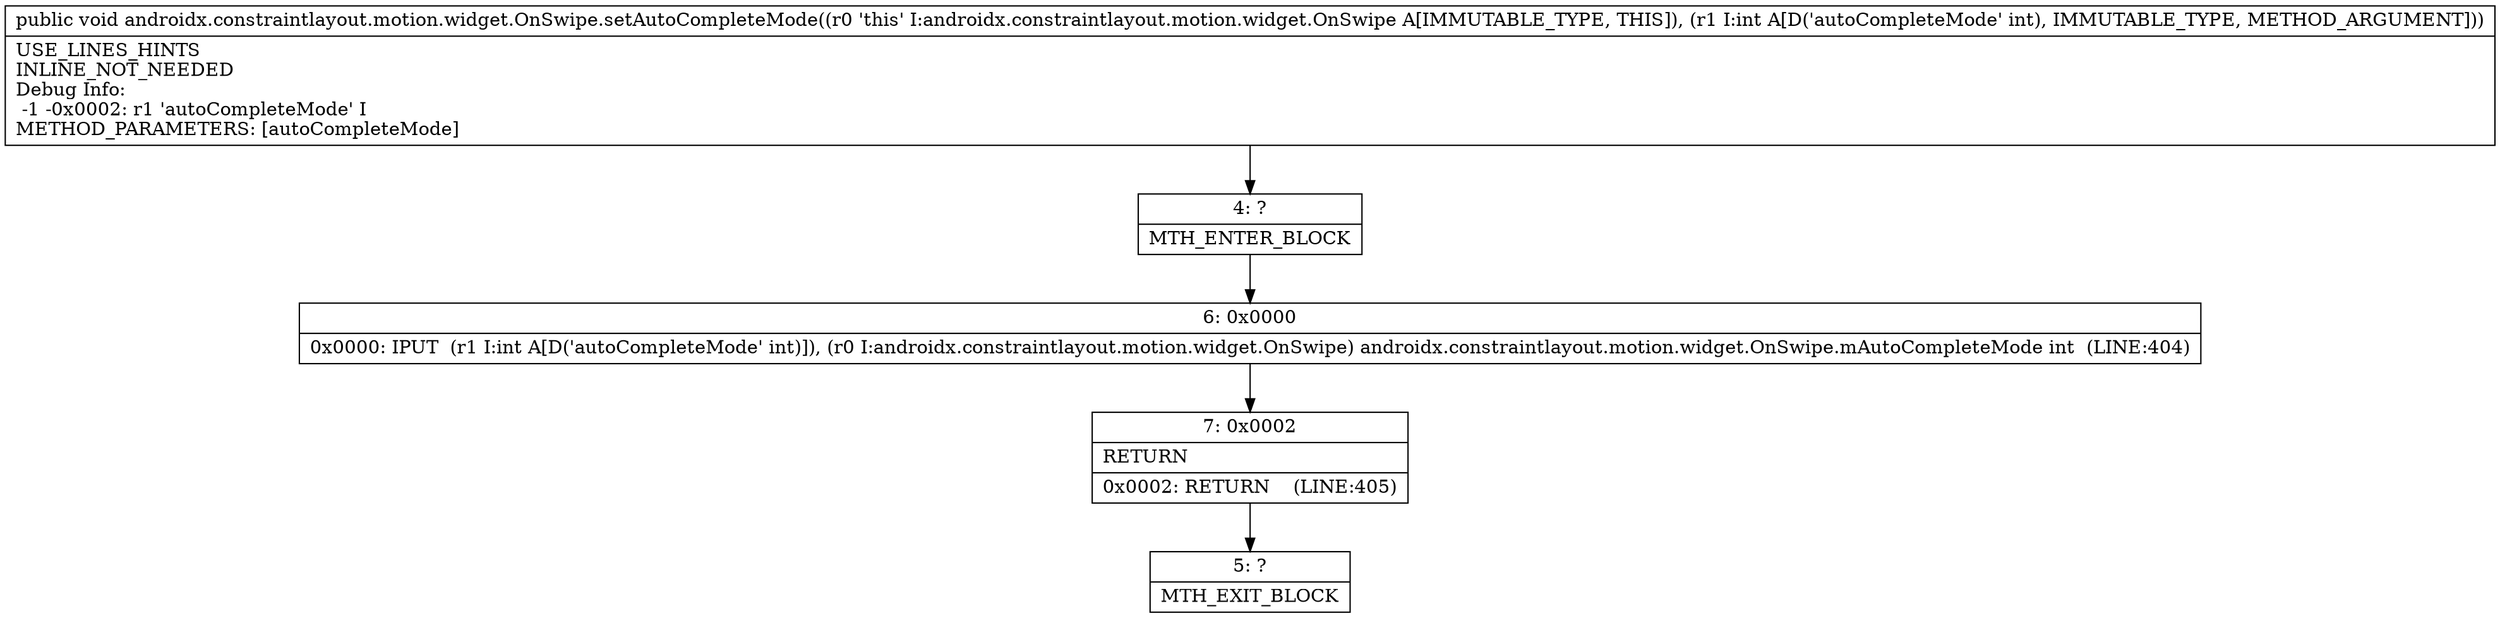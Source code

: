digraph "CFG forandroidx.constraintlayout.motion.widget.OnSwipe.setAutoCompleteMode(I)V" {
Node_4 [shape=record,label="{4\:\ ?|MTH_ENTER_BLOCK\l}"];
Node_6 [shape=record,label="{6\:\ 0x0000|0x0000: IPUT  (r1 I:int A[D('autoCompleteMode' int)]), (r0 I:androidx.constraintlayout.motion.widget.OnSwipe) androidx.constraintlayout.motion.widget.OnSwipe.mAutoCompleteMode int  (LINE:404)\l}"];
Node_7 [shape=record,label="{7\:\ 0x0002|RETURN\l|0x0002: RETURN    (LINE:405)\l}"];
Node_5 [shape=record,label="{5\:\ ?|MTH_EXIT_BLOCK\l}"];
MethodNode[shape=record,label="{public void androidx.constraintlayout.motion.widget.OnSwipe.setAutoCompleteMode((r0 'this' I:androidx.constraintlayout.motion.widget.OnSwipe A[IMMUTABLE_TYPE, THIS]), (r1 I:int A[D('autoCompleteMode' int), IMMUTABLE_TYPE, METHOD_ARGUMENT]))  | USE_LINES_HINTS\lINLINE_NOT_NEEDED\lDebug Info:\l  \-1 \-0x0002: r1 'autoCompleteMode' I\lMETHOD_PARAMETERS: [autoCompleteMode]\l}"];
MethodNode -> Node_4;Node_4 -> Node_6;
Node_6 -> Node_7;
Node_7 -> Node_5;
}

